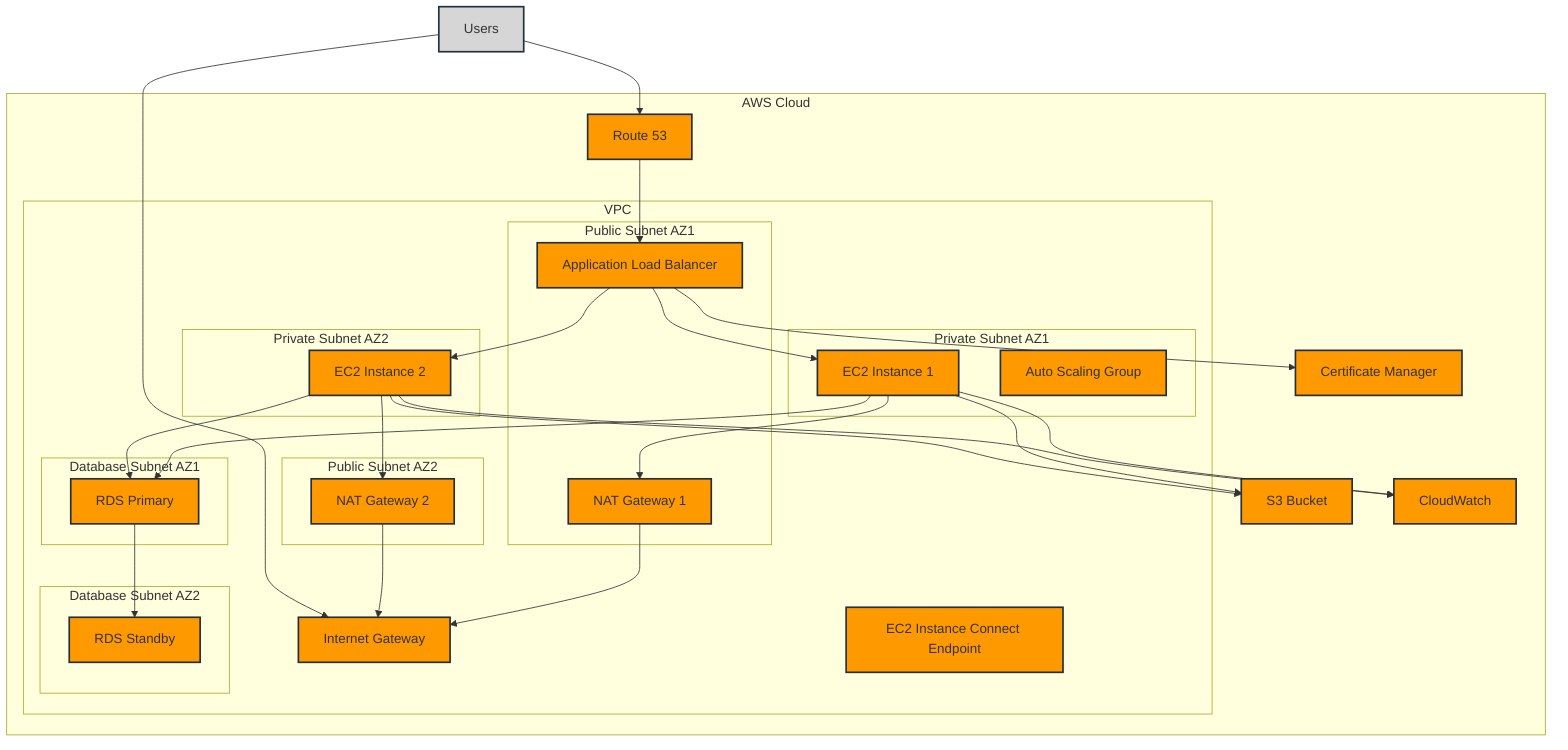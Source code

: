 graph TB
    subgraph "AWS Cloud"
        subgraph "VPC"
            subgraph "Public Subnet AZ1"
                ALB["Application Load Balancer"]
                NAT1["NAT Gateway 1"]
            end
            
            subgraph "Public Subnet AZ2"
                NAT2["NAT Gateway 2"]
            end
            
            subgraph "Private Subnet AZ1"
                EC2_1["EC2 Instance 1"]
                ASG["Auto Scaling Group"]
            end
            
            subgraph "Private Subnet AZ2"
                EC2_2["EC2 Instance 2"]
            end
            
            subgraph "Database Subnet AZ1"
                RDS_PRIMARY["RDS Primary"]
            end
            
            subgraph "Database Subnet AZ2"
                RDS_STANDBY["RDS Standby"]
            end
            
            IGW["Internet Gateway"]
            EC2_CONNECT["EC2 Instance Connect Endpoint"]
        end
        
        S3["S3 Bucket"]
        R53["Route 53"]
        ACM["Certificate Manager"]
        CW["CloudWatch"]
    end
    
    USERS["Users"] --> R53
    R53 --> ALB
    ALB --> EC2_1
    ALB --> EC2_2
    EC2_1 --> RDS_PRIMARY
    EC2_2 --> RDS_PRIMARY
    EC2_1 --> S3
    EC2_2 --> S3
    EC2_1 --> NAT1
    EC2_2 --> NAT2
    NAT1 --> IGW
    NAT2 --> IGW
    USERS --> IGW
    ALB --> ACM
    EC2_1 --> CW
    EC2_2 --> CW
    RDS_PRIMARY --> RDS_STANDBY
    
    classDef aws fill:#ff9900,stroke:#232f3e,stroke-width:2px;
    classDef subnet fill:#4d27aa,stroke:#232f3e,stroke-width:2px,color:white;
    classDef external fill:#d6d6d6,stroke:#232f3e,stroke-width:2px;
    
    class ALB,NAT1,NAT2,EC2_1,EC2_2,RDS_PRIMARY,RDS_STANDBY,S3,R53,ACM,CW,IGW,EC2_CONNECT,ASG aws;
    class USERS external;